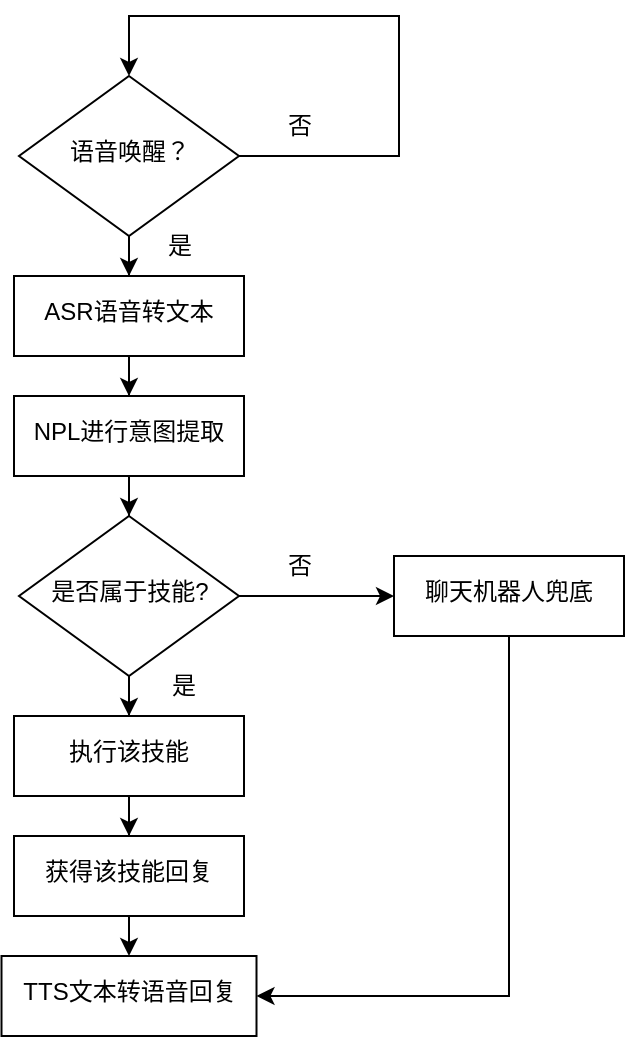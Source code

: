 <mxfile version="17.5.0" type="github">
  <diagram id="C5RBs43oDa-KdzZeNtuy" name="Page-1">
    <mxGraphModel dx="1052" dy="545" grid="1" gridSize="10" guides="1" tooltips="1" connect="1" arrows="1" fold="1" page="1" pageScale="1" pageWidth="827" pageHeight="1169" math="0" shadow="0">
      <root>
        <mxCell id="WIyWlLk6GJQsqaUBKTNV-0" />
        <mxCell id="WIyWlLk6GJQsqaUBKTNV-1" parent="WIyWlLk6GJQsqaUBKTNV-0" />
        <mxCell id="SzYyGmYEJWDLY--DbEmP-5" value="" style="edgeStyle=orthogonalEdgeStyle;rounded=0;orthogonalLoop=1;jettySize=auto;html=1;" edge="1" parent="WIyWlLk6GJQsqaUBKTNV-1" source="SzYyGmYEJWDLY--DbEmP-0" target="SzYyGmYEJWDLY--DbEmP-4">
          <mxGeometry relative="1" as="geometry" />
        </mxCell>
        <mxCell id="SzYyGmYEJWDLY--DbEmP-0" value="语音唤醒？" style="rhombus;whiteSpace=wrap;html=1;shadow=0;fontFamily=Helvetica;fontSize=12;align=center;strokeWidth=1;spacing=6;spacingTop=-4;" vertex="1" parent="WIyWlLk6GJQsqaUBKTNV-1">
          <mxGeometry x="282.5" y="120" width="110" height="80" as="geometry" />
        </mxCell>
        <mxCell id="SzYyGmYEJWDLY--DbEmP-2" style="edgeStyle=orthogonalEdgeStyle;rounded=0;orthogonalLoop=1;jettySize=auto;html=1;exitX=1;exitY=0.5;exitDx=0;exitDy=0;entryX=0.5;entryY=0;entryDx=0;entryDy=0;" edge="1" parent="WIyWlLk6GJQsqaUBKTNV-1" source="SzYyGmYEJWDLY--DbEmP-0" target="SzYyGmYEJWDLY--DbEmP-0">
          <mxGeometry relative="1" as="geometry">
            <Array as="points">
              <mxPoint x="472.5" y="160" />
              <mxPoint x="472.5" y="90" />
              <mxPoint x="337.5" y="90" />
            </Array>
          </mxGeometry>
        </mxCell>
        <mxCell id="SzYyGmYEJWDLY--DbEmP-3" value="否" style="text;html=1;strokeColor=none;fillColor=none;align=center;verticalAlign=middle;whiteSpace=wrap;rounded=0;" vertex="1" parent="WIyWlLk6GJQsqaUBKTNV-1">
          <mxGeometry x="392.5" y="130" width="60" height="30" as="geometry" />
        </mxCell>
        <mxCell id="SzYyGmYEJWDLY--DbEmP-8" value="" style="edgeStyle=orthogonalEdgeStyle;rounded=0;orthogonalLoop=1;jettySize=auto;html=1;" edge="1" parent="WIyWlLk6GJQsqaUBKTNV-1" source="SzYyGmYEJWDLY--DbEmP-4" target="SzYyGmYEJWDLY--DbEmP-7">
          <mxGeometry relative="1" as="geometry" />
        </mxCell>
        <mxCell id="SzYyGmYEJWDLY--DbEmP-4" value="ASR语音转文本" style="whiteSpace=wrap;html=1;shadow=0;strokeWidth=1;spacing=6;spacingTop=-4;" vertex="1" parent="WIyWlLk6GJQsqaUBKTNV-1">
          <mxGeometry x="280" y="220" width="115" height="40" as="geometry" />
        </mxCell>
        <mxCell id="SzYyGmYEJWDLY--DbEmP-6" value="是" style="text;html=1;strokeColor=none;fillColor=none;align=center;verticalAlign=middle;whiteSpace=wrap;rounded=0;" vertex="1" parent="WIyWlLk6GJQsqaUBKTNV-1">
          <mxGeometry x="332.5" y="190" width="60" height="30" as="geometry" />
        </mxCell>
        <mxCell id="SzYyGmYEJWDLY--DbEmP-10" value="" style="edgeStyle=orthogonalEdgeStyle;rounded=0;orthogonalLoop=1;jettySize=auto;html=1;" edge="1" parent="WIyWlLk6GJQsqaUBKTNV-1" source="SzYyGmYEJWDLY--DbEmP-7" target="SzYyGmYEJWDLY--DbEmP-9">
          <mxGeometry relative="1" as="geometry" />
        </mxCell>
        <mxCell id="SzYyGmYEJWDLY--DbEmP-7" value="NPL进行意图提取" style="whiteSpace=wrap;html=1;shadow=0;strokeWidth=1;spacing=6;spacingTop=-4;" vertex="1" parent="WIyWlLk6GJQsqaUBKTNV-1">
          <mxGeometry x="280" y="280" width="115" height="40" as="geometry" />
        </mxCell>
        <mxCell id="SzYyGmYEJWDLY--DbEmP-13" value="" style="edgeStyle=orthogonalEdgeStyle;rounded=0;orthogonalLoop=1;jettySize=auto;html=1;" edge="1" parent="WIyWlLk6GJQsqaUBKTNV-1" source="SzYyGmYEJWDLY--DbEmP-9" target="SzYyGmYEJWDLY--DbEmP-11">
          <mxGeometry relative="1" as="geometry" />
        </mxCell>
        <mxCell id="SzYyGmYEJWDLY--DbEmP-14" value="" style="edgeStyle=orthogonalEdgeStyle;rounded=0;orthogonalLoop=1;jettySize=auto;html=1;" edge="1" parent="WIyWlLk6GJQsqaUBKTNV-1" source="SzYyGmYEJWDLY--DbEmP-9" target="SzYyGmYEJWDLY--DbEmP-12">
          <mxGeometry relative="1" as="geometry" />
        </mxCell>
        <mxCell id="SzYyGmYEJWDLY--DbEmP-9" value="是否属于技能?" style="rhombus;whiteSpace=wrap;html=1;shadow=0;fontFamily=Helvetica;fontSize=12;align=center;strokeWidth=1;spacing=6;spacingTop=-4;" vertex="1" parent="WIyWlLk6GJQsqaUBKTNV-1">
          <mxGeometry x="282.5" y="340" width="110" height="80" as="geometry" />
        </mxCell>
        <mxCell id="SzYyGmYEJWDLY--DbEmP-19" value="" style="edgeStyle=orthogonalEdgeStyle;rounded=0;orthogonalLoop=1;jettySize=auto;html=1;" edge="1" parent="WIyWlLk6GJQsqaUBKTNV-1" source="SzYyGmYEJWDLY--DbEmP-11" target="SzYyGmYEJWDLY--DbEmP-18">
          <mxGeometry relative="1" as="geometry" />
        </mxCell>
        <mxCell id="SzYyGmYEJWDLY--DbEmP-11" value="执行该技能" style="whiteSpace=wrap;html=1;shadow=0;strokeWidth=1;spacing=6;spacingTop=-4;" vertex="1" parent="WIyWlLk6GJQsqaUBKTNV-1">
          <mxGeometry x="280" y="440" width="115" height="40" as="geometry" />
        </mxCell>
        <mxCell id="SzYyGmYEJWDLY--DbEmP-22" style="edgeStyle=orthogonalEdgeStyle;rounded=0;orthogonalLoop=1;jettySize=auto;html=1;exitX=0.5;exitY=1;exitDx=0;exitDy=0;entryX=1;entryY=0.5;entryDx=0;entryDy=0;" edge="1" parent="WIyWlLk6GJQsqaUBKTNV-1" source="SzYyGmYEJWDLY--DbEmP-12" target="SzYyGmYEJWDLY--DbEmP-20">
          <mxGeometry relative="1" as="geometry" />
        </mxCell>
        <mxCell id="SzYyGmYEJWDLY--DbEmP-12" value="聊天机器人兜底" style="whiteSpace=wrap;html=1;shadow=0;strokeWidth=1;spacing=6;spacingTop=-4;" vertex="1" parent="WIyWlLk6GJQsqaUBKTNV-1">
          <mxGeometry x="470" y="360" width="115" height="40" as="geometry" />
        </mxCell>
        <mxCell id="SzYyGmYEJWDLY--DbEmP-15" value="是" style="text;html=1;strokeColor=none;fillColor=none;align=center;verticalAlign=middle;whiteSpace=wrap;rounded=0;" vertex="1" parent="WIyWlLk6GJQsqaUBKTNV-1">
          <mxGeometry x="335" y="410" width="60" height="30" as="geometry" />
        </mxCell>
        <mxCell id="SzYyGmYEJWDLY--DbEmP-17" value="否" style="text;html=1;strokeColor=none;fillColor=none;align=center;verticalAlign=middle;whiteSpace=wrap;rounded=0;" vertex="1" parent="WIyWlLk6GJQsqaUBKTNV-1">
          <mxGeometry x="392.5" y="350" width="60" height="30" as="geometry" />
        </mxCell>
        <mxCell id="SzYyGmYEJWDLY--DbEmP-21" value="" style="edgeStyle=orthogonalEdgeStyle;rounded=0;orthogonalLoop=1;jettySize=auto;html=1;" edge="1" parent="WIyWlLk6GJQsqaUBKTNV-1" source="SzYyGmYEJWDLY--DbEmP-18" target="SzYyGmYEJWDLY--DbEmP-20">
          <mxGeometry relative="1" as="geometry" />
        </mxCell>
        <mxCell id="SzYyGmYEJWDLY--DbEmP-18" value="获得该技能回复" style="whiteSpace=wrap;html=1;shadow=0;strokeWidth=1;spacing=6;spacingTop=-4;" vertex="1" parent="WIyWlLk6GJQsqaUBKTNV-1">
          <mxGeometry x="280" y="500" width="115" height="40" as="geometry" />
        </mxCell>
        <mxCell id="SzYyGmYEJWDLY--DbEmP-20" value="TTS文本转语音回复" style="whiteSpace=wrap;html=1;shadow=0;strokeWidth=1;spacing=6;spacingTop=-4;" vertex="1" parent="WIyWlLk6GJQsqaUBKTNV-1">
          <mxGeometry x="273.75" y="560" width="127.5" height="40" as="geometry" />
        </mxCell>
      </root>
    </mxGraphModel>
  </diagram>
</mxfile>
